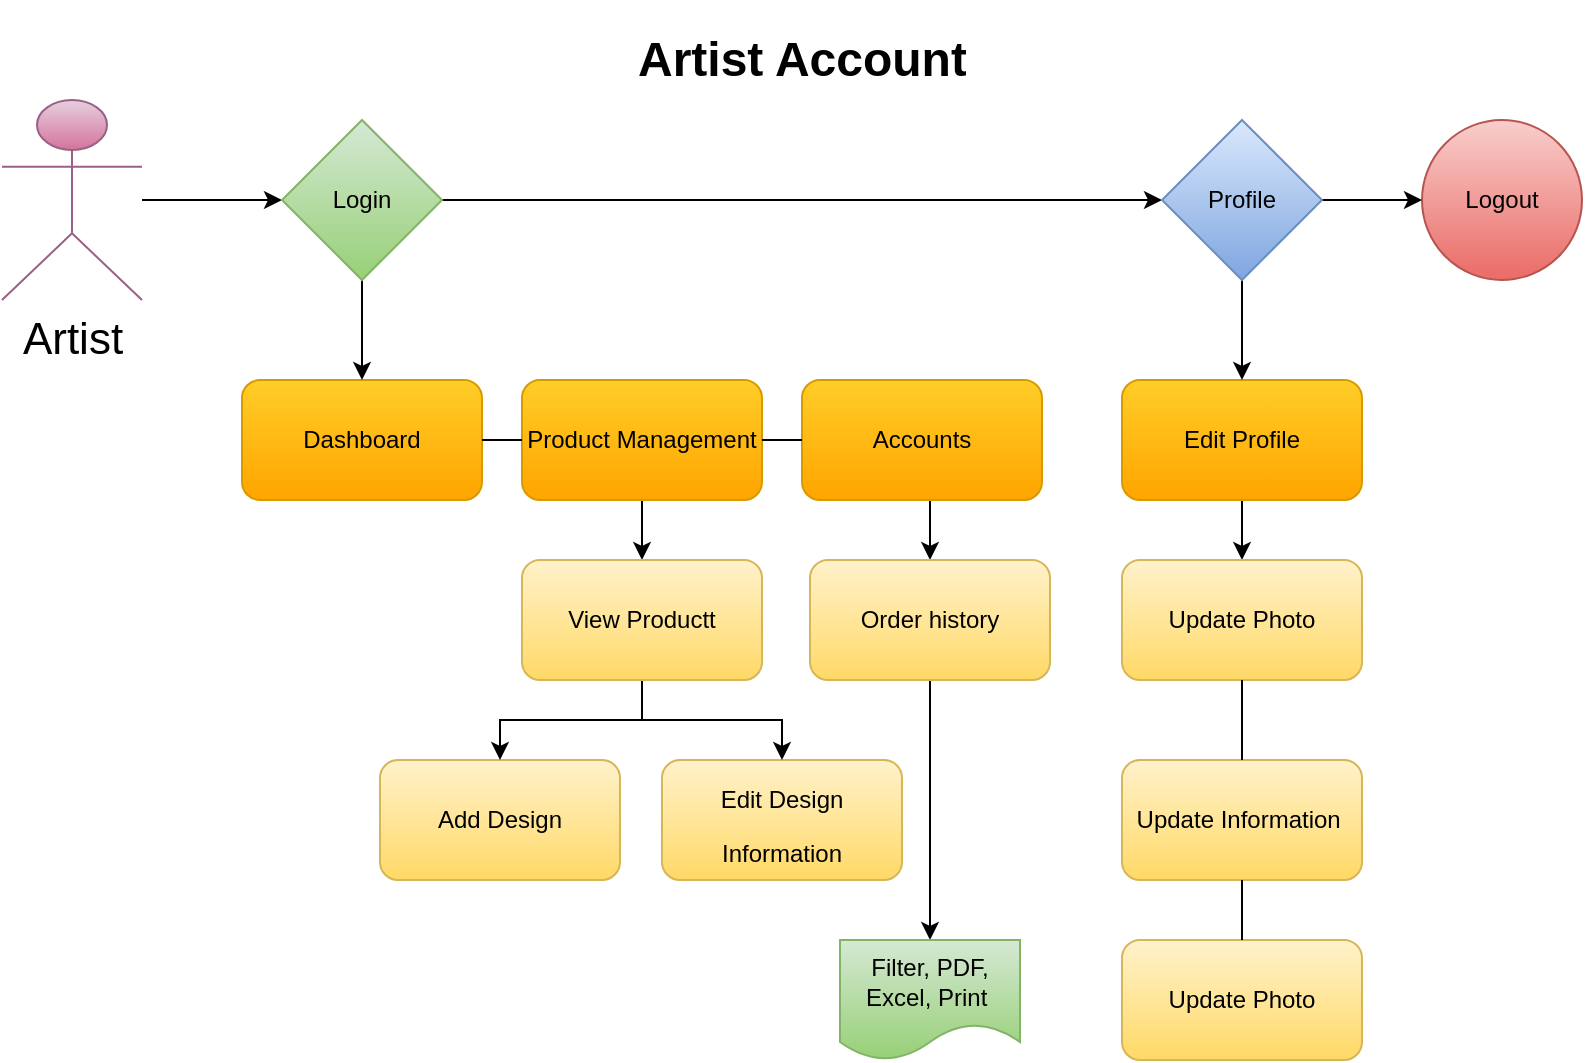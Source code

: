 <mxfile version="20.6.0" type="github">
  <diagram id="bSrjD3yqZKZFfZ5qv9DD" name="Page-1">
    <mxGraphModel dx="1093" dy="580" grid="1" gridSize="10" guides="1" tooltips="1" connect="1" arrows="1" fold="1" page="1" pageScale="1" pageWidth="827" pageHeight="1169" math="0" shadow="0">
      <root>
        <mxCell id="0" />
        <mxCell id="1" parent="0" />
        <mxCell id="gNz7T6BwrsU1dW6_9Fsz-2" value="Dashboard" style="rounded=1;whiteSpace=wrap;html=1;fillColor=#ffcd28;gradientColor=#ffa500;strokeColor=#d79b00;" vertex="1" parent="1">
          <mxGeometry x="130" y="190" width="120" height="60" as="geometry" />
        </mxCell>
        <mxCell id="gNz7T6BwrsU1dW6_9Fsz-54" style="edgeStyle=orthogonalEdgeStyle;rounded=0;orthogonalLoop=1;jettySize=auto;html=1;exitX=0.5;exitY=1;exitDx=0;exitDy=0;fontSize=12;" edge="1" parent="1" source="gNz7T6BwrsU1dW6_9Fsz-3" target="gNz7T6BwrsU1dW6_9Fsz-53">
          <mxGeometry relative="1" as="geometry" />
        </mxCell>
        <mxCell id="gNz7T6BwrsU1dW6_9Fsz-3" value="Product Management" style="rounded=1;whiteSpace=wrap;html=1;fillColor=#ffcd28;gradientColor=#ffa500;strokeColor=#d79b00;" vertex="1" parent="1">
          <mxGeometry x="270" y="190" width="120" height="60" as="geometry" />
        </mxCell>
        <mxCell id="gNz7T6BwrsU1dW6_9Fsz-7" style="edgeStyle=orthogonalEdgeStyle;rounded=0;orthogonalLoop=1;jettySize=auto;html=1;exitX=0.5;exitY=1;exitDx=0;exitDy=0;entryX=0.5;entryY=0;entryDx=0;entryDy=0;" edge="1" parent="1" source="gNz7T6BwrsU1dW6_9Fsz-4" target="gNz7T6BwrsU1dW6_9Fsz-6">
          <mxGeometry relative="1" as="geometry" />
        </mxCell>
        <mxCell id="gNz7T6BwrsU1dW6_9Fsz-4" value="Accounts" style="rounded=1;whiteSpace=wrap;html=1;fillColor=#ffcd28;gradientColor=#ffa500;strokeColor=#d79b00;" vertex="1" parent="1">
          <mxGeometry x="410" y="190" width="120" height="60" as="geometry" />
        </mxCell>
        <mxCell id="gNz7T6BwrsU1dW6_9Fsz-5" value="Add Design" style="rounded=1;whiteSpace=wrap;html=1;fillColor=#fff2cc;gradientColor=#ffd966;strokeColor=#d6b656;" vertex="1" parent="1">
          <mxGeometry x="199" y="380" width="120" height="60" as="geometry" />
        </mxCell>
        <mxCell id="gNz7T6BwrsU1dW6_9Fsz-41" value="" style="edgeStyle=orthogonalEdgeStyle;rounded=0;orthogonalLoop=1;jettySize=auto;html=1;fontSize=12;" edge="1" parent="1" source="gNz7T6BwrsU1dW6_9Fsz-6" target="gNz7T6BwrsU1dW6_9Fsz-40">
          <mxGeometry relative="1" as="geometry" />
        </mxCell>
        <mxCell id="gNz7T6BwrsU1dW6_9Fsz-6" value="Order history" style="rounded=1;whiteSpace=wrap;html=1;fillColor=#fff2cc;gradientColor=#ffd966;strokeColor=#d6b656;" vertex="1" parent="1">
          <mxGeometry x="414" y="280" width="120" height="60" as="geometry" />
        </mxCell>
        <mxCell id="gNz7T6BwrsU1dW6_9Fsz-50" style="edgeStyle=orthogonalEdgeStyle;rounded=0;orthogonalLoop=1;jettySize=auto;html=1;exitX=0.5;exitY=1;exitDx=0;exitDy=0;fontSize=12;" edge="1" parent="1" source="gNz7T6BwrsU1dW6_9Fsz-10" target="gNz7T6BwrsU1dW6_9Fsz-47">
          <mxGeometry relative="1" as="geometry" />
        </mxCell>
        <mxCell id="gNz7T6BwrsU1dW6_9Fsz-10" value="Edit Profile" style="rounded=1;whiteSpace=wrap;html=1;fillColor=#ffcd28;gradientColor=#ffa500;strokeColor=#d79b00;" vertex="1" parent="1">
          <mxGeometry x="570" y="190" width="120" height="60" as="geometry" />
        </mxCell>
        <mxCell id="gNz7T6BwrsU1dW6_9Fsz-16" value="" style="endArrow=none;html=1;rounded=0;entryX=0;entryY=0.5;entryDx=0;entryDy=0;exitX=1;exitY=0.5;exitDx=0;exitDy=0;" edge="1" parent="1" source="gNz7T6BwrsU1dW6_9Fsz-2" target="gNz7T6BwrsU1dW6_9Fsz-3">
          <mxGeometry width="50" height="50" relative="1" as="geometry">
            <mxPoint x="130" y="245" as="sourcePoint" />
            <mxPoint x="180" y="195" as="targetPoint" />
          </mxGeometry>
        </mxCell>
        <mxCell id="gNz7T6BwrsU1dW6_9Fsz-18" value="" style="endArrow=none;html=1;rounded=0;entryX=0;entryY=0.5;entryDx=0;entryDy=0;exitX=1;exitY=0.5;exitDx=0;exitDy=0;" edge="1" parent="1" source="gNz7T6BwrsU1dW6_9Fsz-3" target="gNz7T6BwrsU1dW6_9Fsz-4">
          <mxGeometry width="50" height="50" relative="1" as="geometry">
            <mxPoint x="390" y="310" as="sourcePoint" />
            <mxPoint x="440" y="260" as="targetPoint" />
          </mxGeometry>
        </mxCell>
        <mxCell id="gNz7T6BwrsU1dW6_9Fsz-58" style="edgeStyle=orthogonalEdgeStyle;rounded=0;orthogonalLoop=1;jettySize=auto;html=1;entryX=0;entryY=0.5;entryDx=0;entryDy=0;fontSize=12;" edge="1" parent="1" source="gNz7T6BwrsU1dW6_9Fsz-24" target="gNz7T6BwrsU1dW6_9Fsz-56">
          <mxGeometry relative="1" as="geometry" />
        </mxCell>
        <mxCell id="gNz7T6BwrsU1dW6_9Fsz-24" value="Artist" style="shape=umlActor;verticalLabelPosition=bottom;verticalAlign=top;html=1;outlineConnect=0;fontSize=22;fillColor=#e6d0de;gradientColor=#d5739d;strokeColor=#996185;" vertex="1" parent="1">
          <mxGeometry x="10" y="50" width="70" height="100" as="geometry" />
        </mxCell>
        <mxCell id="gNz7T6BwrsU1dW6_9Fsz-30" value="&lt;font style=&quot;font-size: 12px;&quot;&gt;Edit Design Information&lt;/font&gt;" style="rounded=1;whiteSpace=wrap;html=1;fontSize=22;fillColor=#fff2cc;gradientColor=#ffd966;strokeColor=#d6b656;" vertex="1" parent="1">
          <mxGeometry x="340" y="380" width="120" height="60" as="geometry" />
        </mxCell>
        <mxCell id="gNz7T6BwrsU1dW6_9Fsz-37" value="&lt;h1&gt;Artist Account&lt;/h1&gt;&lt;p&gt;&lt;br&gt;&lt;/p&gt;" style="text;html=1;strokeColor=none;fillColor=none;spacing=5;spacingTop=-20;whiteSpace=wrap;overflow=hidden;rounded=0;fontSize=12;" vertex="1" parent="1">
          <mxGeometry x="323" y="10" width="181" height="50" as="geometry" />
        </mxCell>
        <mxCell id="gNz7T6BwrsU1dW6_9Fsz-40" value="Filter, PDF, Excel, Print&amp;nbsp;" style="shape=document;whiteSpace=wrap;html=1;boundedLbl=1;fillColor=#d5e8d4;strokeColor=#82b366;rounded=1;gradientColor=#97d077;" vertex="1" parent="1">
          <mxGeometry x="429" y="470" width="90" height="60" as="geometry" />
        </mxCell>
        <mxCell id="gNz7T6BwrsU1dW6_9Fsz-46" value="Update Information&lt;span style=&quot;white-space: pre;&quot;&gt;	&lt;/span&gt;" style="rounded=1;whiteSpace=wrap;html=1;fontSize=12;fillColor=#fff2cc;gradientColor=#ffd966;strokeColor=#d6b656;" vertex="1" parent="1">
          <mxGeometry x="570" y="380" width="120" height="60" as="geometry" />
        </mxCell>
        <mxCell id="gNz7T6BwrsU1dW6_9Fsz-47" value="Update Photo" style="rounded=1;whiteSpace=wrap;html=1;fontSize=12;fillColor=#fff2cc;gradientColor=#ffd966;strokeColor=#d6b656;" vertex="1" parent="1">
          <mxGeometry x="570" y="280" width="120" height="60" as="geometry" />
        </mxCell>
        <mxCell id="gNz7T6BwrsU1dW6_9Fsz-49" value="Update Photo" style="rounded=1;whiteSpace=wrap;html=1;fontSize=12;fillColor=#fff2cc;gradientColor=#ffd966;strokeColor=#d6b656;" vertex="1" parent="1">
          <mxGeometry x="570" y="470" width="120" height="60" as="geometry" />
        </mxCell>
        <mxCell id="gNz7T6BwrsU1dW6_9Fsz-51" value="" style="endArrow=none;html=1;rounded=0;fontSize=12;entryX=0.5;entryY=1;entryDx=0;entryDy=0;exitX=0.5;exitY=0;exitDx=0;exitDy=0;" edge="1" parent="1" source="gNz7T6BwrsU1dW6_9Fsz-46" target="gNz7T6BwrsU1dW6_9Fsz-47">
          <mxGeometry width="50" height="50" relative="1" as="geometry">
            <mxPoint x="390" y="400" as="sourcePoint" />
            <mxPoint x="440" y="350" as="targetPoint" />
          </mxGeometry>
        </mxCell>
        <mxCell id="gNz7T6BwrsU1dW6_9Fsz-52" value="" style="endArrow=none;html=1;rounded=0;fontSize=12;entryX=0.5;entryY=1;entryDx=0;entryDy=0;exitX=0.5;exitY=0;exitDx=0;exitDy=0;" edge="1" parent="1" source="gNz7T6BwrsU1dW6_9Fsz-49" target="gNz7T6BwrsU1dW6_9Fsz-46">
          <mxGeometry width="50" height="50" relative="1" as="geometry">
            <mxPoint x="610" y="470" as="sourcePoint" />
            <mxPoint x="660" y="420" as="targetPoint" />
          </mxGeometry>
        </mxCell>
        <mxCell id="gNz7T6BwrsU1dW6_9Fsz-55" style="edgeStyle=orthogonalEdgeStyle;rounded=0;orthogonalLoop=1;jettySize=auto;html=1;exitX=0.5;exitY=1;exitDx=0;exitDy=0;entryX=0.5;entryY=0;entryDx=0;entryDy=0;fontSize=12;" edge="1" parent="1" source="gNz7T6BwrsU1dW6_9Fsz-53" target="gNz7T6BwrsU1dW6_9Fsz-5">
          <mxGeometry relative="1" as="geometry" />
        </mxCell>
        <mxCell id="gNz7T6BwrsU1dW6_9Fsz-60" style="edgeStyle=orthogonalEdgeStyle;rounded=0;orthogonalLoop=1;jettySize=auto;html=1;exitX=0.5;exitY=1;exitDx=0;exitDy=0;entryX=0.5;entryY=0;entryDx=0;entryDy=0;fontSize=12;" edge="1" parent="1" source="gNz7T6BwrsU1dW6_9Fsz-53" target="gNz7T6BwrsU1dW6_9Fsz-30">
          <mxGeometry relative="1" as="geometry" />
        </mxCell>
        <mxCell id="gNz7T6BwrsU1dW6_9Fsz-53" value="View Productt" style="rounded=1;whiteSpace=wrap;html=1;fontSize=12;fillColor=#fff2cc;strokeColor=#d6b656;gradientColor=#ffd966;" vertex="1" parent="1">
          <mxGeometry x="270" y="280" width="120" height="60" as="geometry" />
        </mxCell>
        <mxCell id="gNz7T6BwrsU1dW6_9Fsz-57" style="edgeStyle=orthogonalEdgeStyle;rounded=0;orthogonalLoop=1;jettySize=auto;html=1;exitX=1;exitY=0.5;exitDx=0;exitDy=0;entryX=0;entryY=0.5;entryDx=0;entryDy=0;fontSize=12;" edge="1" parent="1" source="gNz7T6BwrsU1dW6_9Fsz-56" target="gNz7T6BwrsU1dW6_9Fsz-62">
          <mxGeometry relative="1" as="geometry">
            <mxPoint x="650" y="100" as="targetPoint" />
          </mxGeometry>
        </mxCell>
        <mxCell id="gNz7T6BwrsU1dW6_9Fsz-59" style="edgeStyle=orthogonalEdgeStyle;rounded=0;orthogonalLoop=1;jettySize=auto;html=1;exitX=0.5;exitY=1;exitDx=0;exitDy=0;entryX=0.5;entryY=0;entryDx=0;entryDy=0;fontSize=12;" edge="1" parent="1" source="gNz7T6BwrsU1dW6_9Fsz-56" target="gNz7T6BwrsU1dW6_9Fsz-2">
          <mxGeometry relative="1" as="geometry" />
        </mxCell>
        <mxCell id="gNz7T6BwrsU1dW6_9Fsz-56" value="Login" style="rhombus;whiteSpace=wrap;html=1;fontSize=12;fillColor=#d5e8d4;gradientColor=#97d077;strokeColor=#82b366;" vertex="1" parent="1">
          <mxGeometry x="150" y="60" width="80" height="80" as="geometry" />
        </mxCell>
        <mxCell id="gNz7T6BwrsU1dW6_9Fsz-61" value="Logout" style="ellipse;whiteSpace=wrap;html=1;aspect=fixed;fontSize=12;fillColor=#f8cecc;gradientColor=#ea6b66;strokeColor=#b85450;" vertex="1" parent="1">
          <mxGeometry x="720" y="60" width="80" height="80" as="geometry" />
        </mxCell>
        <mxCell id="gNz7T6BwrsU1dW6_9Fsz-63" style="edgeStyle=orthogonalEdgeStyle;rounded=0;orthogonalLoop=1;jettySize=auto;html=1;exitX=0.5;exitY=1;exitDx=0;exitDy=0;fontSize=12;" edge="1" parent="1" source="gNz7T6BwrsU1dW6_9Fsz-62" target="gNz7T6BwrsU1dW6_9Fsz-10">
          <mxGeometry relative="1" as="geometry" />
        </mxCell>
        <mxCell id="gNz7T6BwrsU1dW6_9Fsz-64" style="edgeStyle=orthogonalEdgeStyle;rounded=0;orthogonalLoop=1;jettySize=auto;html=1;exitX=1;exitY=0.5;exitDx=0;exitDy=0;entryX=0;entryY=0.5;entryDx=0;entryDy=0;fontSize=12;" edge="1" parent="1" source="gNz7T6BwrsU1dW6_9Fsz-62" target="gNz7T6BwrsU1dW6_9Fsz-61">
          <mxGeometry relative="1" as="geometry" />
        </mxCell>
        <mxCell id="gNz7T6BwrsU1dW6_9Fsz-62" value="Profile" style="rhombus;whiteSpace=wrap;html=1;fontSize=12;fillColor=#dae8fc;gradientColor=#7ea6e0;strokeColor=#6c8ebf;" vertex="1" parent="1">
          <mxGeometry x="590" y="60" width="80" height="80" as="geometry" />
        </mxCell>
      </root>
    </mxGraphModel>
  </diagram>
</mxfile>
